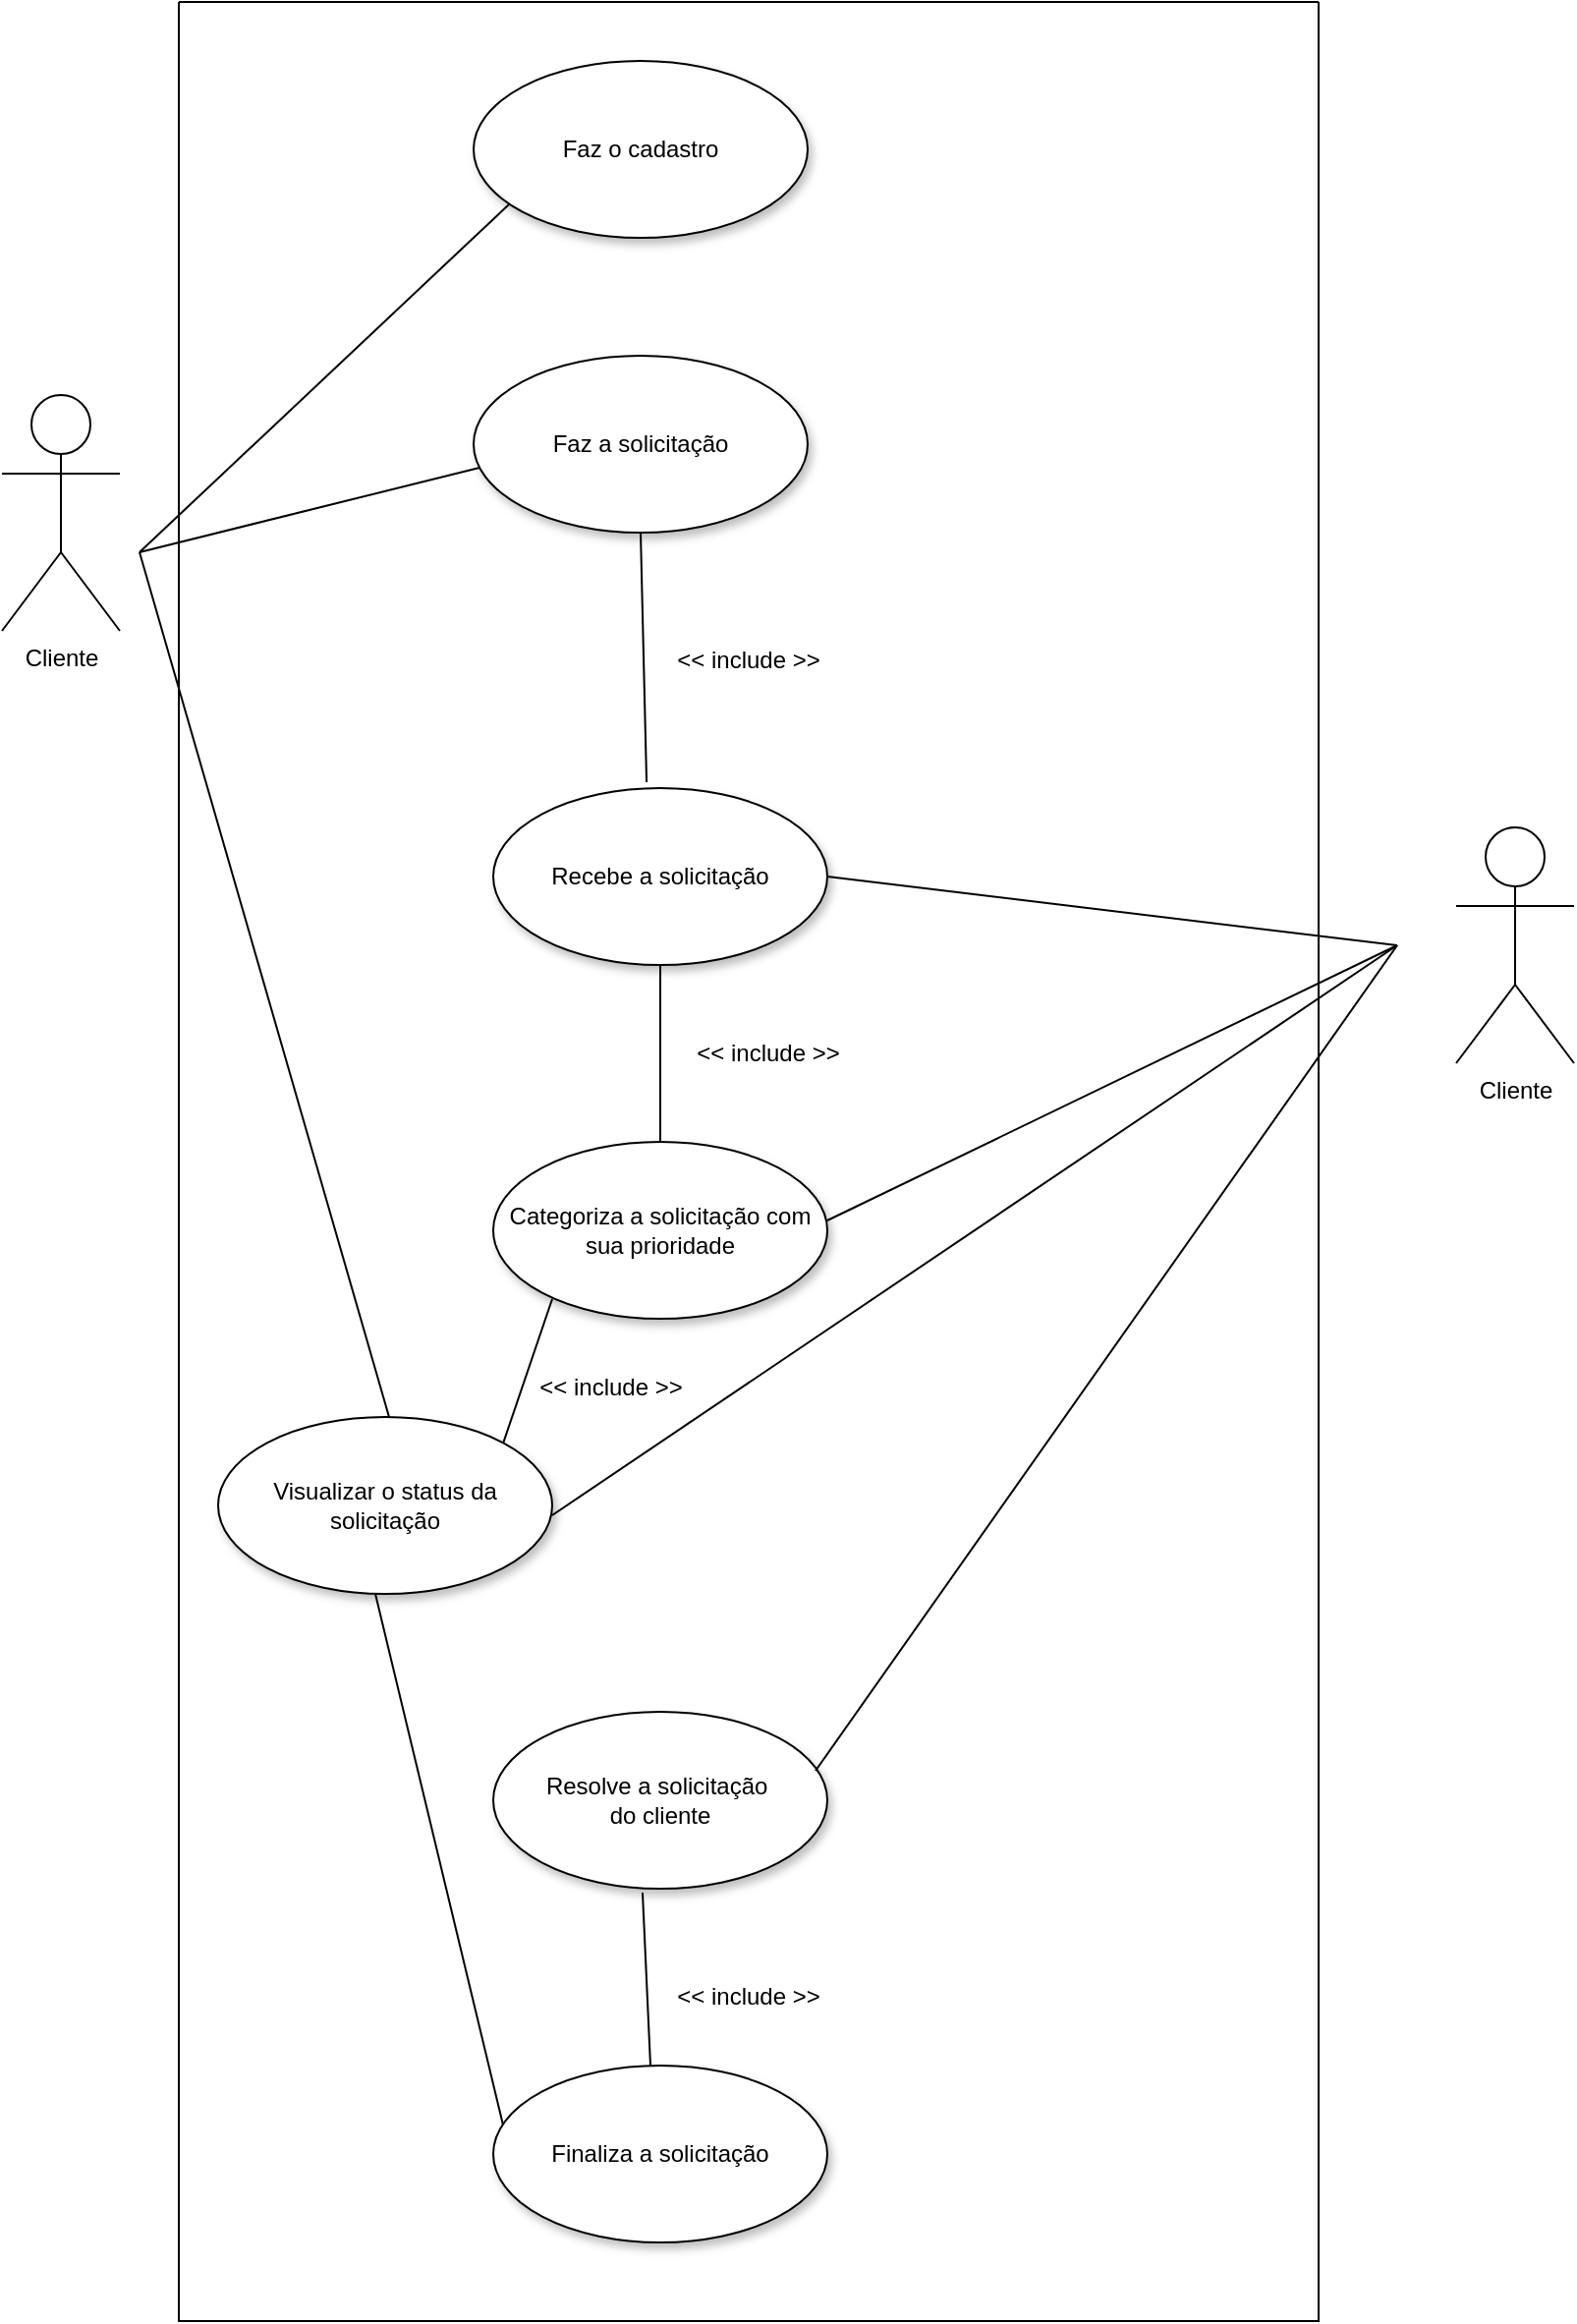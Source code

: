 <mxfile version="24.8.6">
  <diagram name="Página-1" id="35Yjl3ZoFhNZtIWtpQq5">
    <mxGraphModel grid="1" page="1" gridSize="10" guides="1" tooltips="1" connect="1" arrows="1" fold="1" pageScale="1" pageWidth="827" pageHeight="1169" math="0" shadow="0">
      <root>
        <mxCell id="0" />
        <mxCell id="1" parent="0" />
        <mxCell id="UL19m2MJ-aDVJfOdzmaI-1" value="&lt;font style=&quot;vertical-align: inherit;&quot;&gt;&lt;font style=&quot;vertical-align: inherit;&quot;&gt;Cliente&lt;/font&gt;&lt;/font&gt;" style="shape=umlActor;verticalLabelPosition=bottom;verticalAlign=top;html=1;outlineConnect=0;" vertex="1" parent="1">
          <mxGeometry x="-30" y="100" width="60" height="120" as="geometry" />
        </mxCell>
        <mxCell id="UL19m2MJ-aDVJfOdzmaI-2" value="&lt;font style=&quot;vertical-align: inherit;&quot;&gt;&lt;font style=&quot;vertical-align: inherit;&quot;&gt;Cliente&lt;/font&gt;&lt;/font&gt;" style="shape=umlActor;verticalLabelPosition=bottom;verticalAlign=top;html=1;outlineConnect=0;" vertex="1" parent="1">
          <mxGeometry x="710" y="320" width="60" height="120" as="geometry" />
        </mxCell>
        <mxCell id="UL19m2MJ-aDVJfOdzmaI-3" value="&lt;font style=&quot;vertical-align: inherit;&quot;&gt;&lt;font style=&quot;vertical-align: inherit;&quot;&gt;Faz a solicitação&lt;/font&gt;&lt;/font&gt;" style="ellipse;whiteSpace=wrap;html=1;shadow=1;" vertex="1" parent="1">
          <mxGeometry x="210" y="80" width="170" height="90" as="geometry" />
        </mxCell>
        <mxCell id="UL19m2MJ-aDVJfOdzmaI-4" value="Recebe a solicitação" style="ellipse;whiteSpace=wrap;html=1;shadow=1;" vertex="1" parent="1">
          <mxGeometry x="220" y="300" width="170" height="90" as="geometry" />
        </mxCell>
        <mxCell id="UL19m2MJ-aDVJfOdzmaI-5" value="" style="endArrow=none;html=1;rounded=0;entryX=0.035;entryY=0.633;entryDx=0;entryDy=0;entryPerimeter=0;" edge="1" parent="1">
          <mxGeometry width="50" height="50" relative="1" as="geometry">
            <mxPoint x="40" y="180" as="sourcePoint" />
            <mxPoint x="212.95" y="136.97" as="targetPoint" />
          </mxGeometry>
        </mxCell>
        <mxCell id="UL19m2MJ-aDVJfOdzmaI-6" value="" style="endArrow=none;html=1;rounded=0;entryX=0.5;entryY=1;entryDx=0;entryDy=0;exitX=0.459;exitY=-0.033;exitDx=0;exitDy=0;exitPerimeter=0;" edge="1" parent="1" source="UL19m2MJ-aDVJfOdzmaI-4" target="UL19m2MJ-aDVJfOdzmaI-3">
          <mxGeometry width="50" height="50" relative="1" as="geometry">
            <mxPoint x="390" y="330" as="sourcePoint" />
            <mxPoint x="440" y="280" as="targetPoint" />
          </mxGeometry>
        </mxCell>
        <mxCell id="UL19m2MJ-aDVJfOdzmaI-7" value="&amp;lt;&amp;lt; include &amp;gt;&amp;gt;" style="text;html=1;align=center;verticalAlign=middle;whiteSpace=wrap;rounded=0;" vertex="1" parent="1">
          <mxGeometry x="310" y="220" width="80" height="30" as="geometry" />
        </mxCell>
        <mxCell id="UL19m2MJ-aDVJfOdzmaI-8" value="" style="endArrow=none;html=1;rounded=0;exitX=1;exitY=0.5;exitDx=0;exitDy=0;" edge="1" parent="1" source="UL19m2MJ-aDVJfOdzmaI-4">
          <mxGeometry width="50" height="50" relative="1" as="geometry">
            <mxPoint x="390" y="330" as="sourcePoint" />
            <mxPoint x="680" y="380" as="targetPoint" />
          </mxGeometry>
        </mxCell>
        <mxCell id="UL19m2MJ-aDVJfOdzmaI-9" value="Categoriza a solicitação com sua prioridade" style="ellipse;whiteSpace=wrap;html=1;shadow=1;" vertex="1" parent="1">
          <mxGeometry x="220" y="480" width="170" height="90" as="geometry" />
        </mxCell>
        <mxCell id="UL19m2MJ-aDVJfOdzmaI-10" value="" style="endArrow=none;html=1;rounded=0;entryX=0.5;entryY=1;entryDx=0;entryDy=0;exitX=0.5;exitY=0;exitDx=0;exitDy=0;" edge="1" parent="1" source="UL19m2MJ-aDVJfOdzmaI-9" target="UL19m2MJ-aDVJfOdzmaI-4">
          <mxGeometry width="50" height="50" relative="1" as="geometry">
            <mxPoint x="300" y="480" as="sourcePoint" />
            <mxPoint x="350" y="430" as="targetPoint" />
          </mxGeometry>
        </mxCell>
        <mxCell id="UL19m2MJ-aDVJfOdzmaI-11" value="" style="endArrow=none;html=1;rounded=0;" edge="1" parent="1">
          <mxGeometry width="50" height="50" relative="1" as="geometry">
            <mxPoint x="390" y="520" as="sourcePoint" />
            <mxPoint x="680" y="380" as="targetPoint" />
          </mxGeometry>
        </mxCell>
        <mxCell id="UL19m2MJ-aDVJfOdzmaI-12" value="&amp;lt;&amp;lt; include &amp;gt;&amp;gt;" style="text;html=1;align=center;verticalAlign=middle;whiteSpace=wrap;rounded=0;" vertex="1" parent="1">
          <mxGeometry x="320" y="420" width="80" height="30" as="geometry" />
        </mxCell>
        <mxCell id="UL19m2MJ-aDVJfOdzmaI-13" value="Visualizar o status da solicitação" style="ellipse;whiteSpace=wrap;html=1;shadow=1;" vertex="1" parent="1">
          <mxGeometry x="80" y="620" width="170" height="90" as="geometry" />
        </mxCell>
        <mxCell id="UL19m2MJ-aDVJfOdzmaI-14" value="" style="endArrow=none;html=1;rounded=0;" edge="1" parent="1">
          <mxGeometry width="50" height="50" relative="1" as="geometry">
            <mxPoint x="167" y="620" as="sourcePoint" />
            <mxPoint x="40" y="180" as="targetPoint" />
          </mxGeometry>
        </mxCell>
        <mxCell id="UL19m2MJ-aDVJfOdzmaI-15" value="" style="endArrow=none;html=1;rounded=0;" edge="1" parent="1">
          <mxGeometry width="50" height="50" relative="1" as="geometry">
            <mxPoint x="250" y="670" as="sourcePoint" />
            <mxPoint x="680" y="380" as="targetPoint" />
          </mxGeometry>
        </mxCell>
        <mxCell id="UL19m2MJ-aDVJfOdzmaI-16" value="" style="endArrow=none;html=1;rounded=0;exitX=1;exitY=0;exitDx=0;exitDy=0;" edge="1" parent="1" source="UL19m2MJ-aDVJfOdzmaI-13">
          <mxGeometry width="50" height="50" relative="1" as="geometry">
            <mxPoint x="200" y="610" as="sourcePoint" />
            <mxPoint x="250" y="560" as="targetPoint" />
          </mxGeometry>
        </mxCell>
        <mxCell id="UL19m2MJ-aDVJfOdzmaI-17" value="&amp;lt;&amp;lt; include &amp;gt;&amp;gt;" style="text;html=1;align=center;verticalAlign=middle;whiteSpace=wrap;rounded=0;" vertex="1" parent="1">
          <mxGeometry x="240" y="590" width="80" height="30" as="geometry" />
        </mxCell>
        <mxCell id="UL19m2MJ-aDVJfOdzmaI-18" value="Resolve a solicitação&amp;nbsp;&lt;div&gt;do cliente&lt;/div&gt;" style="ellipse;whiteSpace=wrap;html=1;shadow=1;" vertex="1" parent="1">
          <mxGeometry x="220" y="770" width="170" height="90" as="geometry" />
        </mxCell>
        <mxCell id="UL19m2MJ-aDVJfOdzmaI-19" value="" style="endArrow=none;html=1;rounded=0;" edge="1" parent="1">
          <mxGeometry width="50" height="50" relative="1" as="geometry">
            <mxPoint x="384" y="800" as="sourcePoint" />
            <mxPoint x="680" y="380" as="targetPoint" />
          </mxGeometry>
        </mxCell>
        <mxCell id="UL19m2MJ-aDVJfOdzmaI-20" value="Finaliza a solicitação" style="ellipse;whiteSpace=wrap;html=1;shadow=1;" vertex="1" parent="1">
          <mxGeometry x="220" y="950" width="170" height="90" as="geometry" />
        </mxCell>
        <mxCell id="UL19m2MJ-aDVJfOdzmaI-21" value="" style="endArrow=none;html=1;rounded=0;entryX=0.447;entryY=1.022;entryDx=0;entryDy=0;entryPerimeter=0;" edge="1" parent="1" target="UL19m2MJ-aDVJfOdzmaI-18">
          <mxGeometry width="50" height="50" relative="1" as="geometry">
            <mxPoint x="300" y="950" as="sourcePoint" />
            <mxPoint x="350" y="900" as="targetPoint" />
          </mxGeometry>
        </mxCell>
        <mxCell id="UL19m2MJ-aDVJfOdzmaI-22" value="&amp;lt;&amp;lt; include &amp;gt;&amp;gt;" style="text;html=1;align=center;verticalAlign=middle;whiteSpace=wrap;rounded=0;" vertex="1" parent="1">
          <mxGeometry x="310" y="900" width="80" height="30" as="geometry" />
        </mxCell>
        <mxCell id="UL19m2MJ-aDVJfOdzmaI-23" value="" style="endArrow=none;html=1;rounded=0;exitX=0.029;exitY=0.333;exitDx=0;exitDy=0;exitPerimeter=0;" edge="1" parent="1" source="UL19m2MJ-aDVJfOdzmaI-20">
          <mxGeometry width="50" height="50" relative="1" as="geometry">
            <mxPoint x="110" y="760" as="sourcePoint" />
            <mxPoint x="160" y="710" as="targetPoint" />
          </mxGeometry>
        </mxCell>
        <mxCell id="UL19m2MJ-aDVJfOdzmaI-32" value="&lt;font style=&quot;vertical-align: inherit;&quot;&gt;&lt;font style=&quot;vertical-align: inherit;&quot;&gt;Faz o cadastro&lt;/font&gt;&lt;/font&gt;" style="ellipse;whiteSpace=wrap;html=1;shadow=1;" vertex="1" parent="1">
          <mxGeometry x="210" y="-70" width="170" height="90" as="geometry" />
        </mxCell>
        <mxCell id="UL19m2MJ-aDVJfOdzmaI-33" value="" style="endArrow=none;html=1;rounded=0;entryX=0.106;entryY=0.811;entryDx=0;entryDy=0;entryPerimeter=0;" edge="1" parent="1" target="UL19m2MJ-aDVJfOdzmaI-32">
          <mxGeometry width="50" height="50" relative="1" as="geometry">
            <mxPoint x="40" y="180" as="sourcePoint" />
            <mxPoint x="216" as="targetPoint" />
          </mxGeometry>
        </mxCell>
        <mxCell id="UL19m2MJ-aDVJfOdzmaI-34" value="" style="swimlane;startSize=0;" vertex="1" parent="1">
          <mxGeometry x="60" y="-100" width="580" height="1180" as="geometry" />
        </mxCell>
      </root>
    </mxGraphModel>
  </diagram>
</mxfile>
